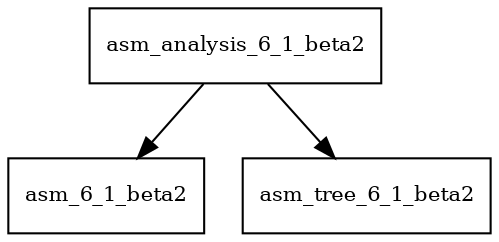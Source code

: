 digraph asm_analysis_6_1_beta2_dependencies {
  node [shape = box, fontsize=10.0];
  asm_analysis_6_1_beta2 -> asm_6_1_beta2;
  asm_analysis_6_1_beta2 -> asm_tree_6_1_beta2;
}
